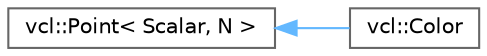 digraph "Graphical Class Hierarchy"
{
 // LATEX_PDF_SIZE
  bgcolor="transparent";
  edge [fontname=Helvetica,fontsize=10,labelfontname=Helvetica,labelfontsize=10];
  node [fontname=Helvetica,fontsize=10,shape=box,height=0.2,width=0.4];
  rankdir="LR";
  Node0 [label="vcl::Point\< Scalar, N \>",height=0.2,width=0.4,color="grey40", fillcolor="white", style="filled",URL="$classvcl_1_1Point.html",tooltip="The Point class represents an N-dimensional point containing N scalar values."];
  Node0 -> Node1 [dir="back",color="steelblue1",style="solid"];
  Node1 [label="vcl::Color",height=0.2,width=0.4,color="grey40", fillcolor="white", style="filled",URL="$classvcl_1_1Color.html",tooltip="The Color class represents an RGBA color."];
}
